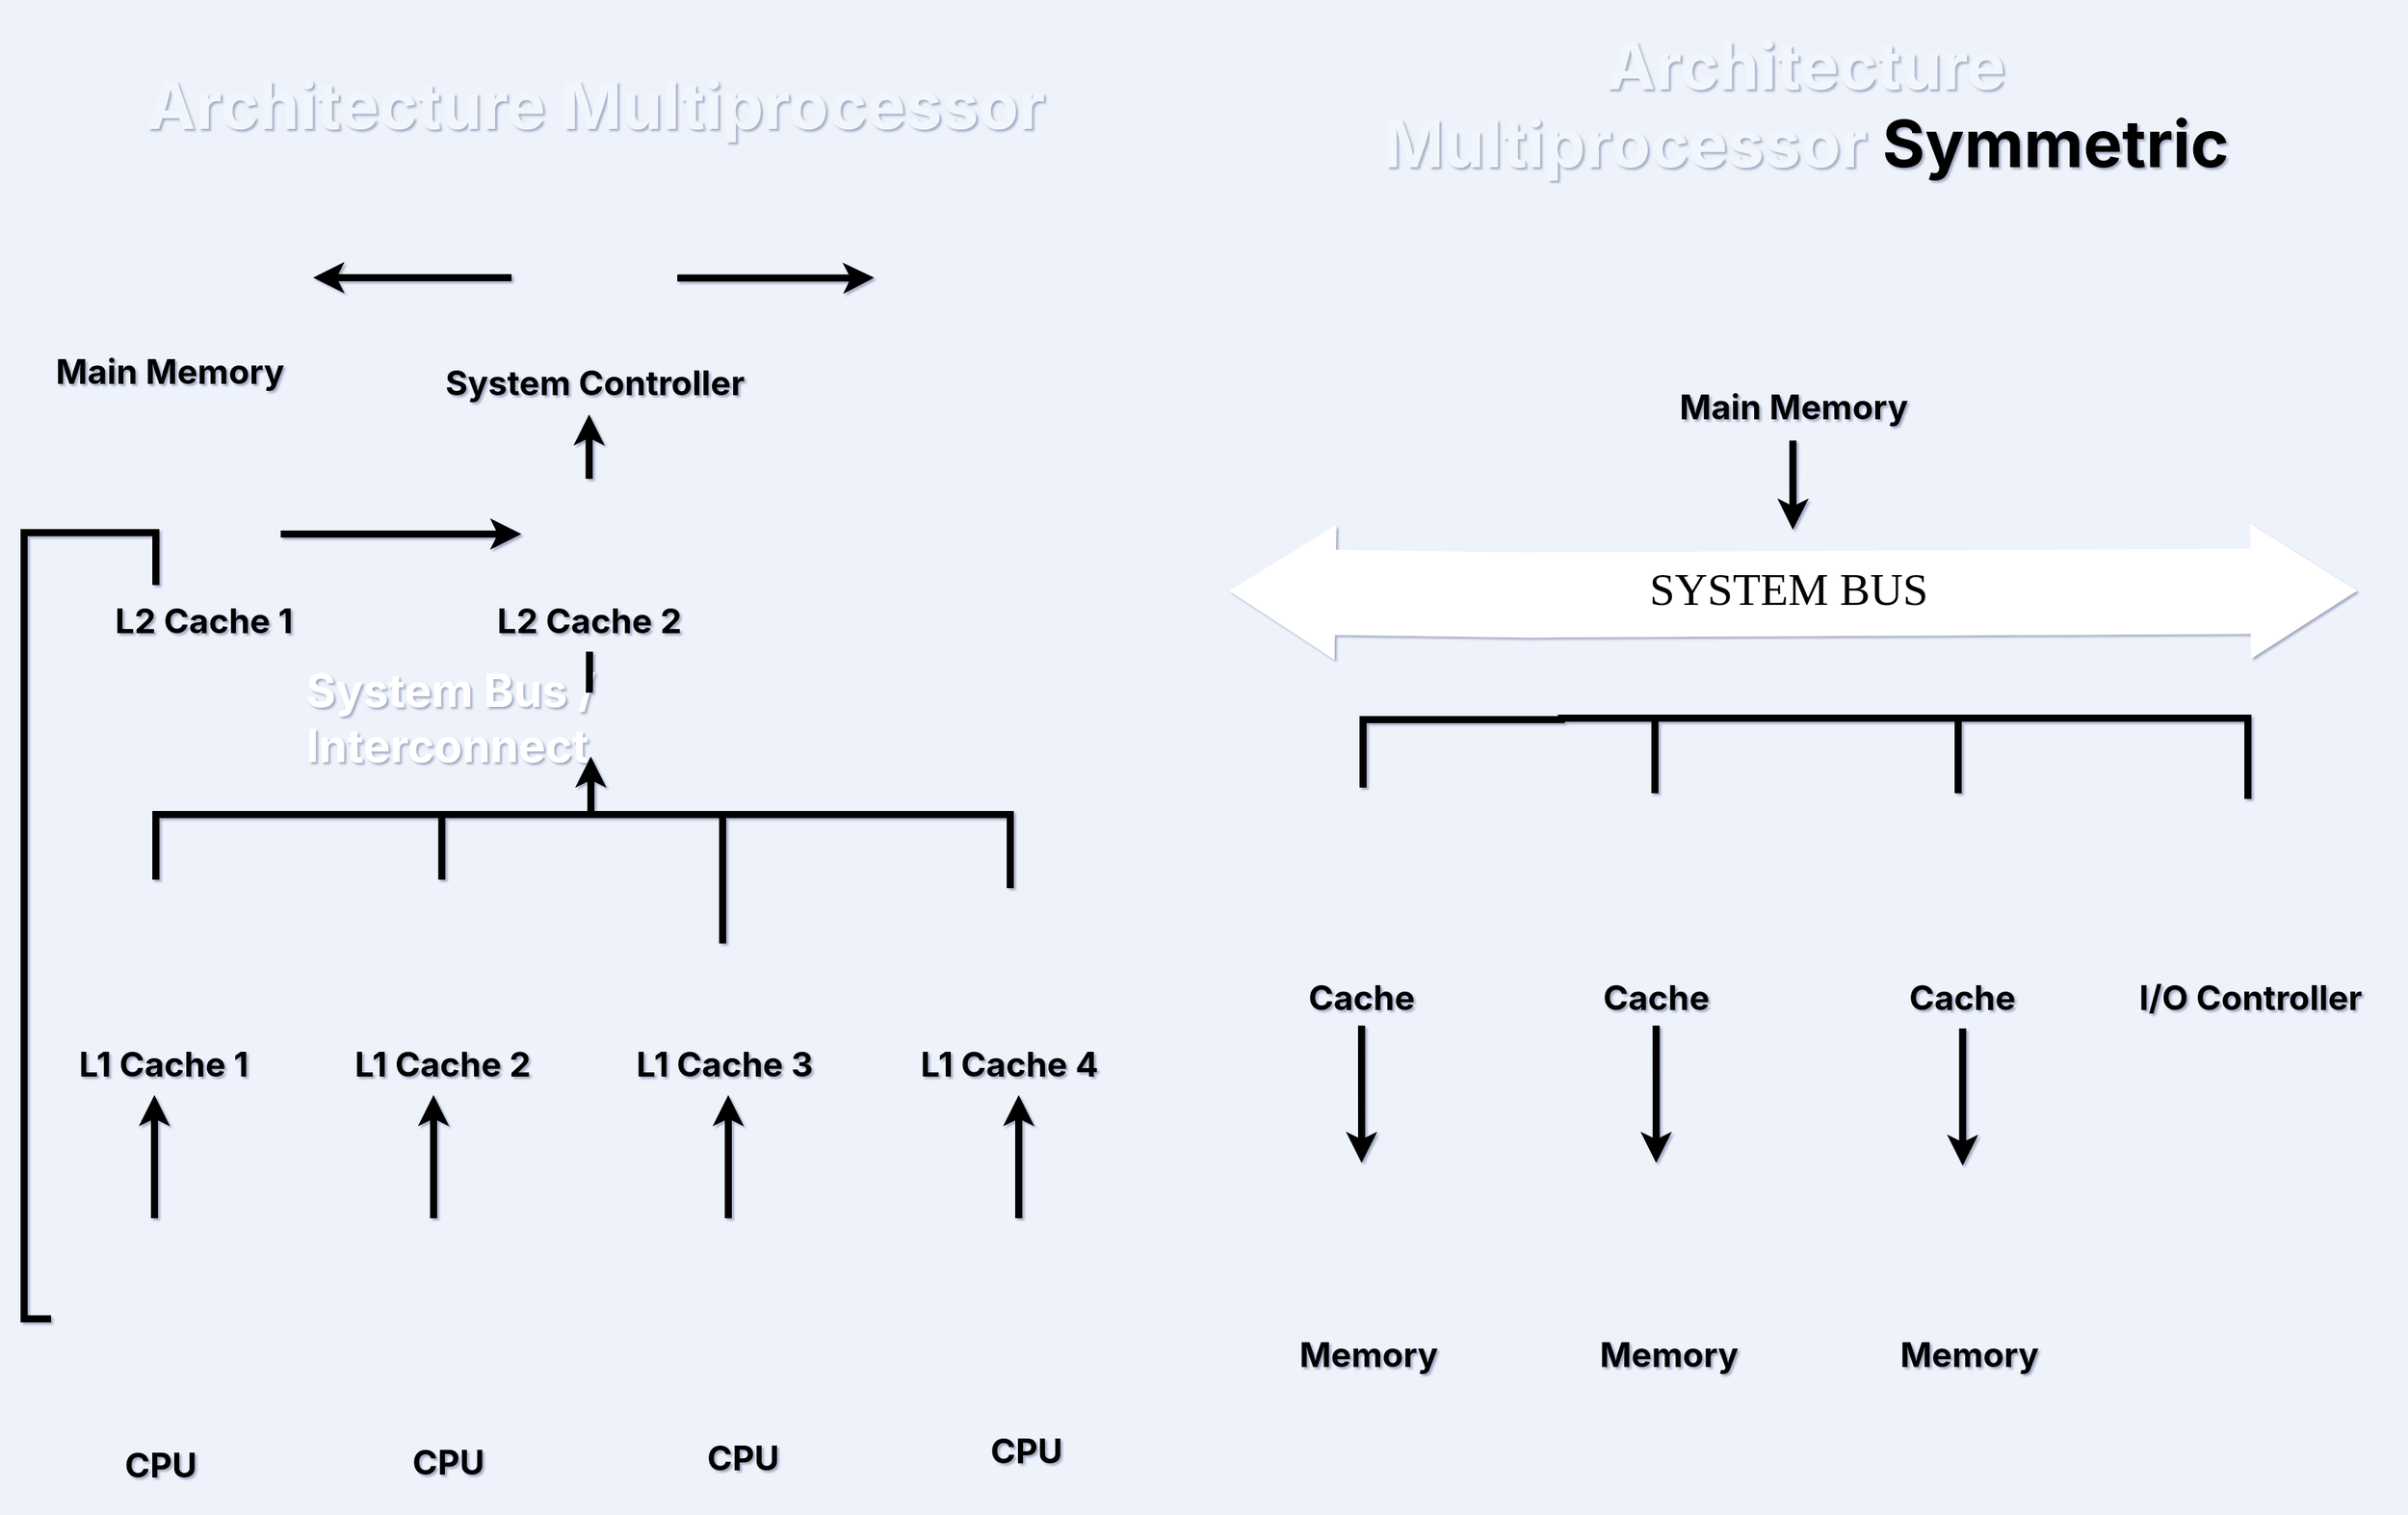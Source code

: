 <mxfile version="26.2.14">
  <diagram name="Page-1" id="eOHke8UQ7BXK-09ZB6NA">
    <mxGraphModel dx="3324" dy="1124" grid="0" gridSize="10" guides="1" tooltips="1" connect="1" arrows="1" fold="1" page="1" pageScale="1" pageWidth="850" pageHeight="1100" background="light-dark(#EDF2FB,#A9C4EB)" math="0" shadow="1">
      <root>
        <mxCell id="0" />
        <mxCell id="1" parent="0" />
        <mxCell id="k064CXghefPSiyqpKXKP-9" value="&lt;h1&gt;&lt;span style=&quot;font-family: -apple-system, BlinkMacSystemFont, &amp;quot;Segoe UI&amp;quot;, &amp;quot;Noto Sans&amp;quot;, Helvetica, Arial, sans-serif, &amp;quot;Apple Color Emoji&amp;quot;, &amp;quot;Segoe UI Emoji&amp;quot;; text-align: start;&quot;&gt;&lt;font style=&quot;color: light-dark(rgb(240, 246, 252), rgb(255, 255, 255)); font-size: 46px;&quot;&gt;Architecture Multiprocessor&lt;/font&gt;&lt;/span&gt;&lt;span style=&quot;background-color: transparent; font-size: 46px;&quot;&gt;&lt;font face=&quot;-apple-system, BlinkMacSystemFont, Segoe UI, Noto Sans, Helvetica, Arial, sans-serif, Apple Color Emoji, Segoe UI Emoji&quot;&gt;&amp;nbsp;Symmetric&lt;/font&gt;&lt;/span&gt;&lt;/h1&gt;" style="text;strokeColor=none;align=center;fillColor=none;html=1;verticalAlign=middle;whiteSpace=wrap;rounded=0;" vertex="1" parent="1">
          <mxGeometry x="9" y="16" width="841" height="127" as="geometry" />
        </mxCell>
        <mxCell id="k064CXghefPSiyqpKXKP-10" value="&lt;h1&gt;&lt;span style=&quot;font-family: -apple-system, BlinkMacSystemFont, &amp;quot;Segoe UI&amp;quot;, &amp;quot;Noto Sans&amp;quot;, Helvetica, Arial, sans-serif, &amp;quot;Apple Color Emoji&amp;quot;, &amp;quot;Segoe UI Emoji&amp;quot;; text-align: start;&quot;&gt;&lt;font style=&quot;color: light-dark(rgb(240, 246, 252), rgb(255, 255, 255)); font-size: 46px;&quot;&gt;Architecture Multiprocessor&lt;/font&gt;&lt;/span&gt;&lt;/h1&gt;" style="text;strokeColor=none;align=center;fillColor=none;html=1;verticalAlign=middle;whiteSpace=wrap;rounded=0;" vertex="1" parent="1">
          <mxGeometry x="-845" y="6.5" width="841" height="146" as="geometry" />
        </mxCell>
        <mxCell id="k064CXghefPSiyqpKXKP-13" value="" style="shape=flexArrow;endArrow=classic;startArrow=block;html=1;rounded=0;startFill=0;strokeColor=none;targetPerimeterSpacing=20;sourcePerimeterSpacing=20;endSize=20;startSize=20;strokeWidth=15;width=46.154;fillColor=light-dark(#FFFFFF,#000033);" edge="1" parent="1">
          <mxGeometry width="100" height="100" relative="1" as="geometry">
            <mxPoint x="15" y="423" as="sourcePoint" />
            <mxPoint x="826" y="423" as="targetPoint" />
            <Array as="points">
              <mxPoint x="232.5" y="426" />
            </Array>
          </mxGeometry>
        </mxCell>
        <mxCell id="k064CXghefPSiyqpKXKP-33" value="&lt;span style=&quot;background-color: light-dark(rgb(255, 255, 255), rgb(13, 17, 23));&quot;&gt;&lt;font style=&quot;font-size: 32px;&quot; face=&quot;Times New Roman&quot;&gt;SYSTEM BUS&lt;/font&gt;&lt;/span&gt;" style="edgeLabel;html=1;align=center;verticalAlign=middle;resizable=0;points=[];" vertex="1" connectable="0" parent="k064CXghefPSiyqpKXKP-13">
          <mxGeometry relative="1" as="geometry">
            <mxPoint x="-4" y="-3" as="offset" />
          </mxGeometry>
        </mxCell>
        <mxCell id="k064CXghefPSiyqpKXKP-104" value="" style="edgeStyle=orthogonalEdgeStyle;rounded=0;orthogonalLoop=1;jettySize=auto;html=1;endArrow=none;startFill=0;strokeWidth=5;" edge="1" parent="1" source="k064CXghefPSiyqpKXKP-35">
          <mxGeometry relative="1" as="geometry">
            <mxPoint x="-501" y="581" as="targetPoint" />
            <Array as="points">
              <mxPoint x="-735" y="581" />
            </Array>
          </mxGeometry>
        </mxCell>
        <mxCell id="k064CXghefPSiyqpKXKP-35" value="" style="shape=image;verticalLabelPosition=bottom;labelBackgroundColor=default;verticalAlign=top;aspect=fixed;imageAspect=0;image=https://img.freepik.com/premium-vector/cache-memory-vector-filled-outline-icon-design-illustration_357500-1235.jpg;clipPath=inset(18% 27% 35.67% 26.67% round 2%);" vertex="1" parent="1">
          <mxGeometry x="-792" y="627" width="120" height="120" as="geometry" />
        </mxCell>
        <mxCell id="k064CXghefPSiyqpKXKP-36" value="" style="shape=image;verticalLabelPosition=bottom;labelBackgroundColor=default;verticalAlign=top;aspect=fixed;imageAspect=0;image=https://cdn-icons-png.flaticon.com/512/3186/3186367.png;" vertex="1" parent="1">
          <mxGeometry x="-807" y="866" width="163" height="163" as="geometry" />
        </mxCell>
        <mxCell id="k064CXghefPSiyqpKXKP-60" value="" style="edgeStyle=orthogonalEdgeStyle;rounded=0;orthogonalLoop=1;jettySize=auto;html=1;strokeWidth=5;" edge="1" parent="1">
          <mxGeometry relative="1" as="geometry">
            <mxPoint x="-367" y="202.3" as="sourcePoint" />
            <mxPoint x="-228" y="202" as="targetPoint" />
            <Array as="points">
              <mxPoint x="-243" y="202" />
            </Array>
          </mxGeometry>
        </mxCell>
        <mxCell id="k064CXghefPSiyqpKXKP-63" value="" style="edgeStyle=orthogonalEdgeStyle;rounded=0;orthogonalLoop=1;jettySize=auto;html=1;strokeWidth=5;" edge="1" parent="1">
          <mxGeometry relative="1" as="geometry">
            <mxPoint x="-484" y="202.026" as="sourcePoint" />
            <mxPoint x="-624" y="202" as="targetPoint" />
          </mxGeometry>
        </mxCell>
        <mxCell id="k064CXghefPSiyqpKXKP-47" value="" style="shape=image;verticalLabelPosition=bottom;labelBackgroundColor=default;verticalAlign=top;aspect=fixed;imageAspect=0;image=https://cdn-icons-png.flaticon.com/512/4370/4370773.png;" vertex="1" parent="1">
          <mxGeometry x="-489" y="143" width="120" height="120" as="geometry" />
        </mxCell>
        <mxCell id="k064CXghefPSiyqpKXKP-53" value="" style="shape=image;verticalLabelPosition=bottom;labelBackgroundColor=default;verticalAlign=top;aspect=fixed;imageAspect=0;image=https://cdn-icons-png.flaticon.com/512/3786/3786576.png;" vertex="1" parent="1">
          <mxGeometry x="-785.5" y="147.11" width="120" height="120" as="geometry" />
        </mxCell>
        <mxCell id="k064CXghefPSiyqpKXKP-58" value="" style="shape=image;verticalLabelPosition=bottom;labelBackgroundColor=default;verticalAlign=top;aspect=fixed;imageAspect=0;image=https://cdn-icons-png.freepik.com/512/14966/14966185.png;" vertex="1" parent="1">
          <mxGeometry x="-193.25" y="152.5" width="103" height="103" as="geometry" />
        </mxCell>
        <mxCell id="k064CXghefPSiyqpKXKP-64" value="&lt;h1 style=&quot;text-align: start;&quot;&gt;&lt;font face=&quot;-apple-system, BlinkMacSystemFont, Segoe UI, Noto Sans, Helvetica, Arial, sans-serif, Apple Color Emoji, Segoe UI Emoji&quot;&gt;System Controller&lt;/font&gt;&lt;/h1&gt;" style="text;strokeColor=none;align=center;fillColor=none;html=1;verticalAlign=middle;whiteSpace=wrap;rounded=0;" vertex="1" parent="1">
          <mxGeometry x="-601" y="255.5" width="352" height="43" as="geometry" />
        </mxCell>
        <mxCell id="k064CXghefPSiyqpKXKP-65" value="&lt;h1 style=&quot;text-align: start;&quot;&gt;&lt;font face=&quot;-apple-system, BlinkMacSystemFont, Segoe UI, Noto Sans, Helvetica, Arial, sans-serif, Apple Color Emoji, Segoe UI Emoji&quot;&gt;Main Memory&lt;/font&gt;&lt;/h1&gt;" style="text;strokeColor=none;align=center;fillColor=none;html=1;verticalAlign=middle;whiteSpace=wrap;rounded=0;" vertex="1" parent="1">
          <mxGeometry x="-842.5" y="247" width="234" height="43" as="geometry" />
        </mxCell>
        <mxCell id="k064CXghefPSiyqpKXKP-66" value="&lt;h1 style=&quot;text-align: start;&quot;&gt;&lt;font face=&quot;-apple-system, BlinkMacSystemFont, Segoe UI, Noto Sans, Helvetica, Arial, sans-serif, Apple Color Emoji, Segoe UI Emoji&quot;&gt;I/O Controller&lt;/font&gt;&lt;/h1&gt;" style="text;strokeColor=none;align=center;fillColor=none;html=1;verticalAlign=middle;whiteSpace=wrap;rounded=0;" vertex="1" parent="1">
          <mxGeometry x="655" y="689" width="177" height="43" as="geometry" />
        </mxCell>
        <mxCell id="k064CXghefPSiyqpKXKP-77" value="" style="edgeStyle=orthogonalEdgeStyle;rounded=0;orthogonalLoop=1;jettySize=auto;html=1;strokeWidth=5;startArrow=classic;startFill=0;endArrow=none;" edge="1" parent="1" source="k064CXghefPSiyqpKXKP-69" target="k064CXghefPSiyqpKXKP-113">
          <mxGeometry relative="1" as="geometry">
            <mxPoint x="-485" y="398" as="sourcePoint" />
            <mxPoint x="-667" y="397.66" as="targetPoint" />
            <Array as="points" />
          </mxGeometry>
        </mxCell>
        <mxCell id="k064CXghefPSiyqpKXKP-119" value="" style="edgeStyle=orthogonalEdgeStyle;rounded=0;orthogonalLoop=1;jettySize=auto;html=1;strokeWidth=5;" edge="1" parent="1">
          <mxGeometry relative="1" as="geometry">
            <mxPoint x="-429.2" y="344" as="sourcePoint" />
            <mxPoint x="-429.2" y="298.5" as="targetPoint" />
            <Array as="points">
              <mxPoint x="-429.2" y="316" />
              <mxPoint x="-429.2" y="316" />
            </Array>
          </mxGeometry>
        </mxCell>
        <mxCell id="k064CXghefPSiyqpKXKP-69" value="" style="shape=image;verticalLabelPosition=bottom;labelBackgroundColor=default;verticalAlign=top;aspect=fixed;imageAspect=0;image=https://cdn-icons-png.flaticon.com/512/4828/4828905.png;" vertex="1" parent="1">
          <mxGeometry x="-477" y="329" width="108" height="108" as="geometry" />
        </mxCell>
        <mxCell id="k064CXghefPSiyqpKXKP-73" value="" style="edgeStyle=orthogonalEdgeStyle;rounded=0;orthogonalLoop=1;jettySize=auto;html=1;strokeWidth=5;endArrow=none;startFill=0;" edge="1" parent="1">
          <mxGeometry relative="1" as="geometry">
            <mxPoint x="-735" y="419" as="sourcePoint" />
            <mxPoint x="-809" y="937.0" as="targetPoint" />
            <Array as="points">
              <mxPoint x="-735" y="382" />
              <mxPoint x="-828" y="382" />
              <mxPoint x="-828" y="937" />
            </Array>
          </mxGeometry>
        </mxCell>
        <mxCell id="k064CXghefPSiyqpKXKP-83" value="" style="shape=image;verticalLabelPosition=bottom;labelBackgroundColor=default;verticalAlign=top;aspect=fixed;imageAspect=0;image=https://cdn-icons-png.flaticon.com/512/3186/3186367.png;" vertex="1" parent="1">
          <mxGeometry x="-610.5" y="866" width="163" height="163" as="geometry" />
        </mxCell>
        <mxCell id="k064CXghefPSiyqpKXKP-84" value="" style="shape=image;verticalLabelPosition=bottom;labelBackgroundColor=default;verticalAlign=top;aspect=fixed;imageAspect=0;image=https://cdn-icons-png.flaticon.com/512/3186/3186367.png;" vertex="1" parent="1">
          <mxGeometry x="-402.25" y="866" width="163" height="163" as="geometry" />
        </mxCell>
        <mxCell id="k064CXghefPSiyqpKXKP-122" value="" style="edgeStyle=orthogonalEdgeStyle;rounded=0;orthogonalLoop=1;jettySize=auto;html=1;strokeWidth=5;" edge="1" parent="1" source="k064CXghefPSiyqpKXKP-85" target="k064CXghefPSiyqpKXKP-110">
          <mxGeometry relative="1" as="geometry">
            <Array as="points">
              <mxPoint x="-126" y="810" />
              <mxPoint x="-126" y="810" />
            </Array>
          </mxGeometry>
        </mxCell>
        <mxCell id="k064CXghefPSiyqpKXKP-85" value="" style="shape=image;verticalLabelPosition=bottom;labelBackgroundColor=default;verticalAlign=top;aspect=fixed;imageAspect=0;image=https://cdn-icons-png.flaticon.com/512/3186/3186367.png;" vertex="1" parent="1">
          <mxGeometry x="-197.5" y="866" width="163" height="163" as="geometry" />
        </mxCell>
        <mxCell id="k064CXghefPSiyqpKXKP-98" value="" style="edgeStyle=orthogonalEdgeStyle;rounded=0;orthogonalLoop=1;jettySize=auto;html=1;strokeWidth=5;" edge="1" parent="1" source="k064CXghefPSiyqpKXKP-92" target="k064CXghefPSiyqpKXKP-95">
          <mxGeometry relative="1" as="geometry">
            <Array as="points">
              <mxPoint x="-533" y="581" />
              <mxPoint x="-428" y="581" />
            </Array>
          </mxGeometry>
        </mxCell>
        <mxCell id="k064CXghefPSiyqpKXKP-92" value="" style="shape=image;verticalLabelPosition=bottom;labelBackgroundColor=default;verticalAlign=top;aspect=fixed;imageAspect=0;image=https://img.freepik.com/premium-vector/cache-memory-vector-filled-outline-icon-design-illustration_357500-1235.jpg;clipPath=inset(18% 27% 35.67% 26.67% round 2%);" vertex="1" parent="1">
          <mxGeometry x="-593.25" y="627" width="120" height="120" as="geometry" />
        </mxCell>
        <mxCell id="k064CXghefPSiyqpKXKP-102" value="" style="edgeStyle=orthogonalEdgeStyle;rounded=0;orthogonalLoop=1;jettySize=auto;html=1;endArrow=none;startFill=0;strokeWidth=5;" edge="1" parent="1">
          <mxGeometry relative="1" as="geometry">
            <mxPoint x="-132" y="632.98" as="sourcePoint" />
            <mxPoint x="-336" y="581.98" as="targetPoint" />
            <Array as="points">
              <mxPoint x="-132" y="580.98" />
              <mxPoint x="-336" y="580.98" />
            </Array>
          </mxGeometry>
        </mxCell>
        <mxCell id="k064CXghefPSiyqpKXKP-94" value="" style="shape=image;verticalLabelPosition=bottom;labelBackgroundColor=default;verticalAlign=top;aspect=fixed;imageAspect=0;image=https://img.freepik.com/premium-vector/cache-memory-vector-filled-outline-icon-design-illustration_357500-1235.jpg;clipPath=inset(18% 27% 35.67% 26.67% round 2%);" vertex="1" parent="1">
          <mxGeometry x="-193.25" y="627" width="120" height="120" as="geometry" />
        </mxCell>
        <mxCell id="k064CXghefPSiyqpKXKP-97" value="" style="edgeStyle=orthogonalEdgeStyle;rounded=0;orthogonalLoop=1;jettySize=auto;html=1;strokeWidth=5;endArrow=none;startFill=0;" edge="1" parent="1">
          <mxGeometry relative="1" as="geometry">
            <mxPoint x="-427" y="580" as="sourcePoint" />
            <mxPoint x="-335" y="672" as="targetPoint" />
            <Array as="points">
              <mxPoint x="-335" y="581" />
            </Array>
          </mxGeometry>
        </mxCell>
        <mxCell id="k064CXghefPSiyqpKXKP-95" value="&lt;h1 style=&quot;text-align: start;&quot;&gt;&lt;font style=&quot;font-size: 32px; color: light-dark(rgb(255, 255, 255), rgb(0, 0, 153));&quot; face=&quot;-apple-system, BlinkMacSystemFont, Segoe UI, Noto Sans, Helvetica, Arial, sans-serif, Apple Color Emoji, Segoe UI Emoji&quot;&gt;System Bus / Interconnect&lt;/font&gt;&lt;/h1&gt;" style="text;strokeColor=none;align=center;fillColor=none;html=1;verticalAlign=middle;whiteSpace=wrap;rounded=0;" vertex="1" parent="1">
          <mxGeometry x="-630.5" y="486" width="403" height="54" as="geometry" />
        </mxCell>
        <mxCell id="k064CXghefPSiyqpKXKP-106" value="" style="shape=image;verticalLabelPosition=bottom;labelBackgroundColor=default;verticalAlign=top;aspect=fixed;imageAspect=0;image=https://img.freepik.com/premium-vector/cache-memory-vector-filled-outline-icon-design-illustration_357500-1235.jpg;clipPath=inset(18% 27% 35.67% 26.67% round 2%);" vertex="1" parent="1">
          <mxGeometry x="-394" y="627" width="120" height="120" as="geometry" />
        </mxCell>
        <mxCell id="k064CXghefPSiyqpKXKP-107" value="&lt;h1 style=&quot;text-align: start;&quot;&gt;&lt;font face=&quot;-apple-system, BlinkMacSystemFont, Segoe UI, Noto Sans, Helvetica, Arial, sans-serif, Apple Color Emoji, Segoe UI Emoji&quot;&gt;L1 Cache 1&lt;/font&gt;&lt;/h1&gt;" style="text;strokeColor=none;align=center;fillColor=none;html=1;verticalAlign=middle;whiteSpace=wrap;rounded=0;" vertex="1" parent="1">
          <mxGeometry x="-794" y="736" width="128.5" height="43" as="geometry" />
        </mxCell>
        <mxCell id="k064CXghefPSiyqpKXKP-108" value="&lt;h1 style=&quot;text-align: start;&quot;&gt;&lt;font face=&quot;-apple-system, BlinkMacSystemFont, Segoe UI, Noto Sans, Helvetica, Arial, sans-serif, Apple Color Emoji, Segoe UI Emoji&quot;&gt;L1 Cache 2&lt;/font&gt;&lt;/h1&gt;" style="text;strokeColor=none;align=center;fillColor=none;html=1;verticalAlign=middle;whiteSpace=wrap;rounded=0;" vertex="1" parent="1">
          <mxGeometry x="-597.5" y="736" width="128.5" height="43" as="geometry" />
        </mxCell>
        <mxCell id="k064CXghefPSiyqpKXKP-109" value="&lt;h1 style=&quot;text-align: start;&quot;&gt;&lt;font face=&quot;-apple-system, BlinkMacSystemFont, Segoe UI, Noto Sans, Helvetica, Arial, sans-serif, Apple Color Emoji, Segoe UI Emoji&quot;&gt;L1 Cache 3&lt;/font&gt;&lt;/h1&gt;" style="text;strokeColor=none;align=center;fillColor=none;html=1;verticalAlign=middle;whiteSpace=wrap;rounded=0;" vertex="1" parent="1">
          <mxGeometry x="-398.25" y="736" width="128.5" height="43" as="geometry" />
        </mxCell>
        <mxCell id="k064CXghefPSiyqpKXKP-110" value="&lt;h1 style=&quot;text-align: start;&quot;&gt;&lt;font face=&quot;-apple-system, BlinkMacSystemFont, Segoe UI, Noto Sans, Helvetica, Arial, sans-serif, Apple Color Emoji, Segoe UI Emoji&quot;&gt;L1 Cache 4&lt;/font&gt;&lt;/h1&gt;" style="text;strokeColor=none;align=center;fillColor=none;html=1;verticalAlign=middle;whiteSpace=wrap;rounded=0;" vertex="1" parent="1">
          <mxGeometry x="-197.5" y="736" width="128.5" height="43" as="geometry" />
        </mxCell>
        <mxCell id="k064CXghefPSiyqpKXKP-111" value="&lt;h1 style=&quot;text-align: start;&quot;&gt;&lt;font face=&quot;-apple-system, BlinkMacSystemFont, Segoe UI, Noto Sans, Helvetica, Arial, sans-serif, Apple Color Emoji, Segoe UI Emoji&quot;&gt;CPU&lt;/font&gt;&lt;/h1&gt;" style="text;strokeColor=none;align=center;fillColor=none;html=1;verticalAlign=middle;whiteSpace=wrap;rounded=0;" vertex="1" parent="1">
          <mxGeometry x="-796.25" y="1019" width="128.5" height="43" as="geometry" />
        </mxCell>
        <mxCell id="k064CXghefPSiyqpKXKP-113" value="" style="shape=image;verticalLabelPosition=bottom;labelBackgroundColor=default;verticalAlign=top;aspect=fixed;imageAspect=0;image=https://cdn-icons-png.flaticon.com/512/4828/4828905.png;" vertex="1" parent="1">
          <mxGeometry x="-754.88" y="329" width="108" height="108" as="geometry" />
        </mxCell>
        <mxCell id="k064CXghefPSiyqpKXKP-127" value="&lt;h1 style=&quot;text-align: start;&quot;&gt;&lt;font face=&quot;-apple-system, BlinkMacSystemFont, Segoe UI, Noto Sans, Helvetica, Arial, sans-serif, Apple Color Emoji, Segoe UI Emoji&quot;&gt;CPU&lt;/font&gt;&lt;/h1&gt;" style="text;strokeColor=none;align=center;fillColor=none;html=1;verticalAlign=middle;whiteSpace=wrap;rounded=0;" vertex="1" parent="1">
          <mxGeometry x="-593.25" y="1017" width="128.5" height="43" as="geometry" />
        </mxCell>
        <mxCell id="k064CXghefPSiyqpKXKP-128" value="&lt;h1 style=&quot;text-align: start;&quot;&gt;&lt;font face=&quot;-apple-system, BlinkMacSystemFont, Segoe UI, Noto Sans, Helvetica, Arial, sans-serif, Apple Color Emoji, Segoe UI Emoji&quot;&gt;CPU&lt;/font&gt;&lt;/h1&gt;" style="text;strokeColor=none;align=center;fillColor=none;html=1;verticalAlign=middle;whiteSpace=wrap;rounded=0;" vertex="1" parent="1">
          <mxGeometry x="-385" y="1014" width="128.5" height="43" as="geometry" />
        </mxCell>
        <mxCell id="k064CXghefPSiyqpKXKP-129" value="&lt;h1 style=&quot;text-align: start;&quot;&gt;&lt;font face=&quot;-apple-system, BlinkMacSystemFont, Segoe UI, Noto Sans, Helvetica, Arial, sans-serif, Apple Color Emoji, Segoe UI Emoji&quot;&gt;CPU&lt;/font&gt;&lt;/h1&gt;" style="text;strokeColor=none;align=center;fillColor=none;html=1;verticalAlign=middle;whiteSpace=wrap;rounded=0;" vertex="1" parent="1">
          <mxGeometry x="-185" y="1009" width="128.5" height="43" as="geometry" />
        </mxCell>
        <mxCell id="k064CXghefPSiyqpKXKP-130" value="" style="edgeStyle=orthogonalEdgeStyle;rounded=0;orthogonalLoop=1;jettySize=auto;html=1;strokeWidth=5;" edge="1" parent="1">
          <mxGeometry relative="1" as="geometry">
            <mxPoint x="-331" y="866" as="sourcePoint" />
            <mxPoint x="-331" y="779" as="targetPoint" />
            <Array as="points">
              <mxPoint x="-331" y="810" />
              <mxPoint x="-331" y="810" />
            </Array>
          </mxGeometry>
        </mxCell>
        <mxCell id="k064CXghefPSiyqpKXKP-131" value="" style="edgeStyle=orthogonalEdgeStyle;rounded=0;orthogonalLoop=1;jettySize=auto;html=1;strokeWidth=5;" edge="1" parent="1">
          <mxGeometry relative="1" as="geometry">
            <mxPoint x="-539" y="866" as="sourcePoint" />
            <mxPoint x="-539" y="779" as="targetPoint" />
            <Array as="points">
              <mxPoint x="-539" y="810" />
              <mxPoint x="-539" y="810" />
            </Array>
          </mxGeometry>
        </mxCell>
        <mxCell id="k064CXghefPSiyqpKXKP-132" value="" style="edgeStyle=orthogonalEdgeStyle;rounded=0;orthogonalLoop=1;jettySize=auto;html=1;strokeWidth=5;" edge="1" parent="1">
          <mxGeometry relative="1" as="geometry">
            <mxPoint x="-736" y="866" as="sourcePoint" />
            <mxPoint x="-736" y="779" as="targetPoint" />
            <Array as="points">
              <mxPoint x="-736" y="810" />
              <mxPoint x="-736" y="810" />
            </Array>
          </mxGeometry>
        </mxCell>
        <mxCell id="k064CXghefPSiyqpKXKP-133" value="&lt;h1 style=&quot;text-align: start;&quot;&gt;&lt;font face=&quot;-apple-system, BlinkMacSystemFont, Segoe UI, Noto Sans, Helvetica, Arial, sans-serif, Apple Color Emoji, Segoe UI Emoji&quot;&gt;L2 Cache 1&lt;/font&gt;&lt;/h1&gt;" style="text;strokeColor=none;align=center;fillColor=none;html=1;verticalAlign=middle;whiteSpace=wrap;rounded=0;" vertex="1" parent="1">
          <mxGeometry x="-780" y="423" width="158.25" height="43" as="geometry" />
        </mxCell>
        <mxCell id="k064CXghefPSiyqpKXKP-135" value="" style="edgeStyle=orthogonalEdgeStyle;rounded=0;orthogonalLoop=1;jettySize=auto;html=1;strokeWidth=5;endArrow=none;startFill=0;" edge="1" parent="1" source="k064CXghefPSiyqpKXKP-134">
          <mxGeometry relative="1" as="geometry">
            <mxPoint x="-429.075" y="477.991" as="sourcePoint" />
            <mxPoint x="-429.072" y="494.99" as="targetPoint" />
          </mxGeometry>
        </mxCell>
        <mxCell id="k064CXghefPSiyqpKXKP-134" value="&lt;h1 style=&quot;text-align: start;&quot;&gt;&lt;font face=&quot;-apple-system, BlinkMacSystemFont, Segoe UI, Noto Sans, Helvetica, Arial, sans-serif, Apple Color Emoji, Segoe UI Emoji&quot;&gt;L2 Cache 2&lt;/font&gt;&lt;/h1&gt;" style="text;strokeColor=none;align=center;fillColor=none;html=1;verticalAlign=middle;whiteSpace=wrap;rounded=0;" vertex="1" parent="1">
          <mxGeometry x="-508.13" y="423" width="158.25" height="43" as="geometry" />
        </mxCell>
        <mxCell id="k064CXghefPSiyqpKXKP-158" value="" style="edgeStyle=orthogonalEdgeStyle;rounded=0;orthogonalLoop=1;jettySize=auto;html=1;endArrow=none;startFill=0;strokeWidth=5;" edge="1" parent="1" source="k064CXghefPSiyqpKXKP-137">
          <mxGeometry relative="1" as="geometry">
            <mxPoint x="538" y="516" as="targetPoint" />
            <Array as="points">
              <mxPoint x="742" y="513" />
              <mxPoint x="537" y="513" />
              <mxPoint x="537" y="516" />
            </Array>
          </mxGeometry>
        </mxCell>
        <mxCell id="k064CXghefPSiyqpKXKP-137" value="" style="shape=image;verticalLabelPosition=bottom;labelBackgroundColor=default;verticalAlign=top;aspect=fixed;imageAspect=0;image=https://cdn-icons-png.freepik.com/512/14966/14966185.png;" vertex="1" parent="1">
          <mxGeometry x="686" y="570" width="111" height="111" as="geometry" />
        </mxCell>
        <mxCell id="k064CXghefPSiyqpKXKP-160" value="" style="edgeStyle=orthogonalEdgeStyle;rounded=0;orthogonalLoop=1;jettySize=auto;html=1;strokeWidth=5;endArrow=none;startFill=0;" edge="1" parent="1" source="k064CXghefPSiyqpKXKP-140">
          <mxGeometry relative="1" as="geometry">
            <mxPoint x="322" y="513" as="targetPoint" />
            <Array as="points">
              <mxPoint x="117" y="514" />
              <mxPoint x="257" y="514" />
              <mxPoint x="257" y="513" />
            </Array>
          </mxGeometry>
        </mxCell>
        <mxCell id="k064CXghefPSiyqpKXKP-140" value="" style="shape=image;verticalLabelPosition=bottom;labelBackgroundColor=default;verticalAlign=top;aspect=fixed;imageAspect=0;image=https://cdn-icons-png.flaticon.com/512/4828/4828905.png;" vertex="1" parent="1">
          <mxGeometry x="62" y="562" width="119" height="119" as="geometry" />
        </mxCell>
        <mxCell id="k064CXghefPSiyqpKXKP-151" value="" style="edgeStyle=orthogonalEdgeStyle;rounded=0;orthogonalLoop=1;jettySize=auto;html=1;strokeWidth=5;" edge="1" parent="1">
          <mxGeometry relative="1" as="geometry">
            <mxPoint x="420.36" y="317" as="sourcePoint" />
            <mxPoint x="420.36" y="380" as="targetPoint" />
            <Array as="points">
              <mxPoint x="420.36" y="373" />
            </Array>
          </mxGeometry>
        </mxCell>
        <mxCell id="k064CXghefPSiyqpKXKP-141" value="" style="shape=image;verticalLabelPosition=bottom;labelBackgroundColor=default;verticalAlign=top;aspect=fixed;imageAspect=0;image=https://cdn-icons-png.flaticon.com/512/3103/3103973.png;" vertex="1" parent="1">
          <mxGeometry x="346" y="143" width="149" height="149" as="geometry" />
        </mxCell>
        <mxCell id="k064CXghefPSiyqpKXKP-142" value="" style="shape=image;verticalLabelPosition=bottom;labelBackgroundColor=default;verticalAlign=top;aspect=fixed;imageAspect=0;image=https://cdn-icons-png.flaticon.com/512/3786/3786576.png;" vertex="1" parent="1">
          <mxGeometry x="61" y="827" width="120" height="120" as="geometry" />
        </mxCell>
        <mxCell id="k064CXghefPSiyqpKXKP-154" value="" style="edgeStyle=orthogonalEdgeStyle;rounded=0;orthogonalLoop=1;jettySize=auto;html=1;strokeWidth=5;endArrow=none;startFill=0;" edge="1" parent="1">
          <mxGeometry relative="1" as="geometry">
            <mxPoint x="322.995" y="566" as="sourcePoint" />
            <mxPoint x="436" y="513" as="targetPoint" />
            <Array as="points">
              <mxPoint x="323" y="513" />
            </Array>
          </mxGeometry>
        </mxCell>
        <mxCell id="k064CXghefPSiyqpKXKP-143" value="" style="shape=image;verticalLabelPosition=bottom;labelBackgroundColor=default;verticalAlign=top;aspect=fixed;imageAspect=0;image=https://cdn-icons-png.flaticon.com/512/4828/4828905.png;" vertex="1" parent="1">
          <mxGeometry x="271" y="566" width="119" height="119" as="geometry" />
        </mxCell>
        <mxCell id="k064CXghefPSiyqpKXKP-156" value="" style="edgeStyle=orthogonalEdgeStyle;rounded=0;orthogonalLoop=1;jettySize=auto;html=1;endArrow=none;startFill=0;strokeWidth=5;" edge="1" parent="1" source="k064CXghefPSiyqpKXKP-144">
          <mxGeometry relative="1" as="geometry">
            <mxPoint x="414" y="513" as="targetPoint" />
            <Array as="points">
              <mxPoint x="537" y="513" />
            </Array>
          </mxGeometry>
        </mxCell>
        <mxCell id="k064CXghefPSiyqpKXKP-144" value="" style="shape=image;verticalLabelPosition=bottom;labelBackgroundColor=default;verticalAlign=top;aspect=fixed;imageAspect=0;image=https://cdn-icons-png.flaticon.com/512/4828/4828905.png;" vertex="1" parent="1">
          <mxGeometry x="481" y="566" width="119" height="119" as="geometry" />
        </mxCell>
        <mxCell id="k064CXghefPSiyqpKXKP-161" value="" style="edgeStyle=orthogonalEdgeStyle;rounded=0;orthogonalLoop=1;jettySize=auto;html=1;strokeWidth=5;" edge="1" parent="1">
          <mxGeometry relative="1" as="geometry">
            <mxPoint x="115.97" y="730" as="sourcePoint" />
            <mxPoint x="115.97" y="827" as="targetPoint" />
            <Array as="points">
              <mxPoint x="115.97" y="804" />
              <mxPoint x="115.97" y="804" />
            </Array>
          </mxGeometry>
        </mxCell>
        <mxCell id="k064CXghefPSiyqpKXKP-145" value="&lt;h1 style=&quot;text-align: start;&quot;&gt;&lt;font face=&quot;-apple-system, BlinkMacSystemFont, Segoe UI, Noto Sans, Helvetica, Arial, sans-serif, Apple Color Emoji, Segoe UI Emoji&quot;&gt;Cache&lt;/font&gt;&lt;/h1&gt;" style="text;strokeColor=none;align=center;fillColor=none;html=1;verticalAlign=middle;whiteSpace=wrap;rounded=0;" vertex="1" parent="1">
          <mxGeometry x="37" y="689" width="158.25" height="43" as="geometry" />
        </mxCell>
        <mxCell id="k064CXghefPSiyqpKXKP-146" value="&lt;h1 style=&quot;text-align: start;&quot;&gt;&lt;font face=&quot;-apple-system, BlinkMacSystemFont, Segoe UI, Noto Sans, Helvetica, Arial, sans-serif, Apple Color Emoji, Segoe UI Emoji&quot;&gt;Cache&lt;/font&gt;&lt;/h1&gt;" style="text;strokeColor=none;align=center;fillColor=none;html=1;verticalAlign=middle;whiteSpace=wrap;rounded=0;" vertex="1" parent="1">
          <mxGeometry x="245" y="689" width="158.25" height="43" as="geometry" />
        </mxCell>
        <mxCell id="k064CXghefPSiyqpKXKP-147" value="&lt;h1 style=&quot;text-align: start;&quot;&gt;&lt;font face=&quot;-apple-system, BlinkMacSystemFont, Segoe UI, Noto Sans, Helvetica, Arial, sans-serif, Apple Color Emoji, Segoe UI Emoji&quot;&gt;Cache&lt;/font&gt;&lt;/h1&gt;" style="text;strokeColor=none;align=center;fillColor=none;html=1;verticalAlign=middle;whiteSpace=wrap;rounded=0;" vertex="1" parent="1">
          <mxGeometry x="461.38" y="689" width="158.25" height="43" as="geometry" />
        </mxCell>
        <mxCell id="k064CXghefPSiyqpKXKP-148" value="" style="shape=image;verticalLabelPosition=bottom;labelBackgroundColor=default;verticalAlign=top;aspect=fixed;imageAspect=0;image=https://cdn-icons-png.flaticon.com/512/3786/3786576.png;" vertex="1" parent="1">
          <mxGeometry x="273" y="827" width="120" height="120" as="geometry" />
        </mxCell>
        <mxCell id="k064CXghefPSiyqpKXKP-149" value="" style="shape=image;verticalLabelPosition=bottom;labelBackgroundColor=default;verticalAlign=top;aspect=fixed;imageAspect=0;image=https://cdn-icons-png.flaticon.com/512/3786/3786576.png;" vertex="1" parent="1">
          <mxGeometry x="485" y="827" width="120" height="120" as="geometry" />
        </mxCell>
        <mxCell id="k064CXghefPSiyqpKXKP-162" value="" style="edgeStyle=orthogonalEdgeStyle;rounded=0;orthogonalLoop=1;jettySize=auto;html=1;strokeWidth=5;" edge="1" parent="1">
          <mxGeometry relative="1" as="geometry">
            <mxPoint x="323.87" y="730" as="sourcePoint" />
            <mxPoint x="323.87" y="827" as="targetPoint" />
            <Array as="points">
              <mxPoint x="323.87" y="804" />
              <mxPoint x="323.87" y="804" />
            </Array>
          </mxGeometry>
        </mxCell>
        <mxCell id="k064CXghefPSiyqpKXKP-163" value="" style="edgeStyle=orthogonalEdgeStyle;rounded=0;orthogonalLoop=1;jettySize=auto;html=1;strokeWidth=5;" edge="1" parent="1">
          <mxGeometry relative="1" as="geometry">
            <mxPoint x="540.2" y="732" as="sourcePoint" />
            <mxPoint x="540.2" y="829" as="targetPoint" />
            <Array as="points">
              <mxPoint x="540.2" y="806" />
              <mxPoint x="540.2" y="806" />
            </Array>
          </mxGeometry>
        </mxCell>
        <mxCell id="k064CXghefPSiyqpKXKP-165" value="&lt;h1 style=&quot;text-align: start;&quot;&gt;&lt;font face=&quot;-apple-system, BlinkMacSystemFont, Segoe UI, Noto Sans, Helvetica, Arial, sans-serif, Apple Color Emoji, Segoe UI Emoji&quot;&gt;Main Memory&lt;/font&gt;&lt;/h1&gt;" style="text;strokeColor=none;align=center;fillColor=none;html=1;verticalAlign=middle;whiteSpace=wrap;rounded=0;" vertex="1" parent="1">
          <mxGeometry x="244.5" y="272" width="352" height="43" as="geometry" />
        </mxCell>
        <mxCell id="k064CXghefPSiyqpKXKP-166" value="&lt;h1 style=&quot;text-align: start;&quot;&gt;&lt;font face=&quot;-apple-system, BlinkMacSystemFont, Segoe UI, Noto Sans, Helvetica, Arial, sans-serif, Apple Color Emoji, Segoe UI Emoji&quot;&gt;Memory&lt;/font&gt;&lt;/h1&gt;" style="text;strokeColor=none;align=center;fillColor=none;html=1;verticalAlign=middle;whiteSpace=wrap;rounded=0;" vertex="1" parent="1">
          <mxGeometry x="48" y="941" width="146" height="43" as="geometry" />
        </mxCell>
        <mxCell id="k064CXghefPSiyqpKXKP-167" value="&lt;h1 style=&quot;text-align: start;&quot;&gt;&lt;font face=&quot;-apple-system, BlinkMacSystemFont, Segoe UI, Noto Sans, Helvetica, Arial, sans-serif, Apple Color Emoji, Segoe UI Emoji&quot;&gt;Memory&lt;/font&gt;&lt;/h1&gt;" style="text;strokeColor=none;align=center;fillColor=none;html=1;verticalAlign=middle;whiteSpace=wrap;rounded=0;" vertex="1" parent="1">
          <mxGeometry x="260" y="941" width="146" height="43" as="geometry" />
        </mxCell>
        <mxCell id="k064CXghefPSiyqpKXKP-168" value="&lt;h1 style=&quot;text-align: start;&quot;&gt;&lt;font face=&quot;-apple-system, BlinkMacSystemFont, Segoe UI, Noto Sans, Helvetica, Arial, sans-serif, Apple Color Emoji, Segoe UI Emoji&quot;&gt;Memory&lt;/font&gt;&lt;/h1&gt;" style="text;strokeColor=none;align=center;fillColor=none;html=1;verticalAlign=middle;whiteSpace=wrap;rounded=0;" vertex="1" parent="1">
          <mxGeometry x="472" y="941" width="146" height="43" as="geometry" />
        </mxCell>
      </root>
    </mxGraphModel>
  </diagram>
</mxfile>
